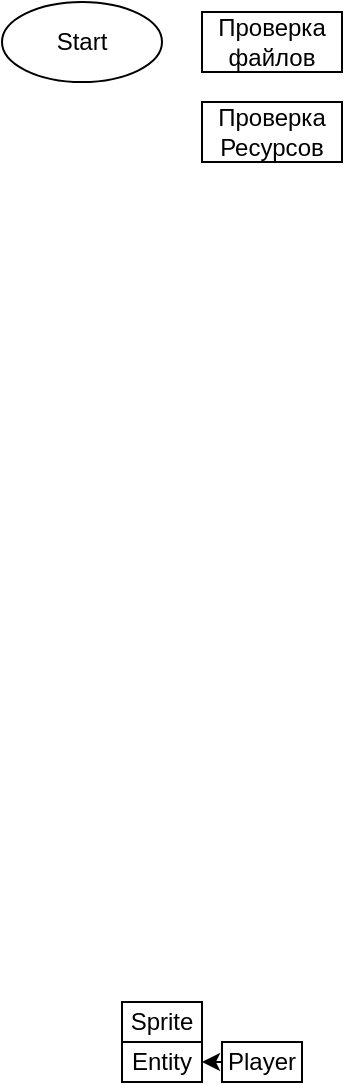 <mxfile>
    <diagram id="v9HclS9J_wwdK3H5lna0" name="Страница 1">
        <mxGraphModel dx="452" dy="333" grid="1" gridSize="10" guides="1" tooltips="1" connect="1" arrows="1" fold="1" page="1" pageScale="1" pageWidth="2000" pageHeight="2000" math="0" shadow="0">
            <root>
                <mxCell id="0"/>
                <mxCell id="1" parent="0"/>
                <mxCell id="10" value="Start" style="ellipse;whiteSpace=wrap;html=1;" parent="1" vertex="1">
                    <mxGeometry x="40" y="40" width="80" height="40" as="geometry"/>
                </mxCell>
                <mxCell id="11" value="Проверка&lt;br&gt;файлов" style="rounded=0;whiteSpace=wrap;html=1;" parent="1" vertex="1">
                    <mxGeometry x="140" y="45" width="70" height="30" as="geometry"/>
                </mxCell>
                <mxCell id="13" value="Проверка&lt;br&gt;Ресурсов" style="rounded=0;whiteSpace=wrap;html=1;" parent="1" vertex="1">
                    <mxGeometry x="140" y="90" width="70" height="30" as="geometry"/>
                </mxCell>
                <mxCell id="14" value="Entity" style="rounded=0;whiteSpace=wrap;html=1;" vertex="1" parent="1">
                    <mxGeometry x="100" y="560" width="40" height="20" as="geometry"/>
                </mxCell>
                <mxCell id="15" value="Sprite" style="rounded=0;whiteSpace=wrap;html=1;" vertex="1" parent="1">
                    <mxGeometry x="100" y="540" width="40" height="20" as="geometry"/>
                </mxCell>
                <mxCell id="17" style="edgeStyle=none;html=1;" edge="1" parent="1" source="16" target="14">
                    <mxGeometry relative="1" as="geometry"/>
                </mxCell>
                <mxCell id="16" value="Player" style="rounded=0;whiteSpace=wrap;html=1;" vertex="1" parent="1">
                    <mxGeometry x="150" y="560" width="40" height="20" as="geometry"/>
                </mxCell>
            </root>
        </mxGraphModel>
    </diagram>
</mxfile>